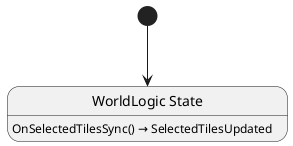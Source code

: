 @startuml WorldLogic
state "WorldLogic State" as Shellguard_World_WorldLogic_State
Shellguard_World_WorldLogic_State : OnSelectedTilesSync() → SelectedTilesUpdated

[*] --> Shellguard_World_WorldLogic_State
@enduml
